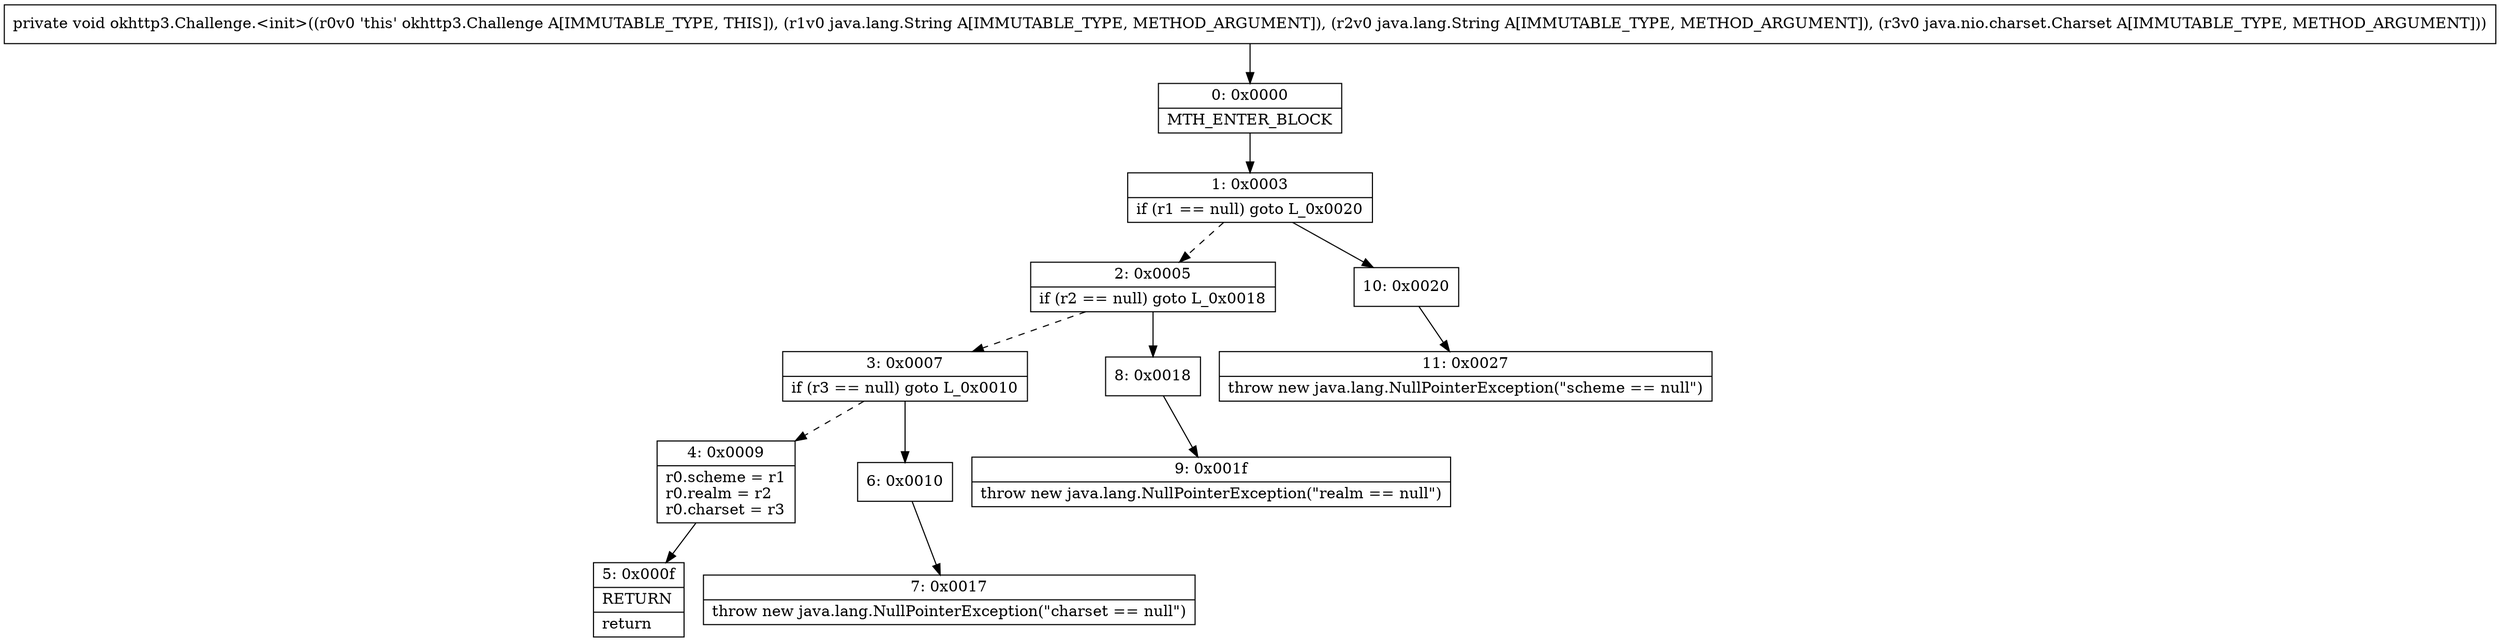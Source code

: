 digraph "CFG forokhttp3.Challenge.\<init\>(Ljava\/lang\/String;Ljava\/lang\/String;Ljava\/nio\/charset\/Charset;)V" {
Node_0 [shape=record,label="{0\:\ 0x0000|MTH_ENTER_BLOCK\l}"];
Node_1 [shape=record,label="{1\:\ 0x0003|if (r1 == null) goto L_0x0020\l}"];
Node_2 [shape=record,label="{2\:\ 0x0005|if (r2 == null) goto L_0x0018\l}"];
Node_3 [shape=record,label="{3\:\ 0x0007|if (r3 == null) goto L_0x0010\l}"];
Node_4 [shape=record,label="{4\:\ 0x0009|r0.scheme = r1\lr0.realm = r2\lr0.charset = r3\l}"];
Node_5 [shape=record,label="{5\:\ 0x000f|RETURN\l|return\l}"];
Node_6 [shape=record,label="{6\:\ 0x0010}"];
Node_7 [shape=record,label="{7\:\ 0x0017|throw new java.lang.NullPointerException(\"charset == null\")\l}"];
Node_8 [shape=record,label="{8\:\ 0x0018}"];
Node_9 [shape=record,label="{9\:\ 0x001f|throw new java.lang.NullPointerException(\"realm == null\")\l}"];
Node_10 [shape=record,label="{10\:\ 0x0020}"];
Node_11 [shape=record,label="{11\:\ 0x0027|throw new java.lang.NullPointerException(\"scheme == null\")\l}"];
MethodNode[shape=record,label="{private void okhttp3.Challenge.\<init\>((r0v0 'this' okhttp3.Challenge A[IMMUTABLE_TYPE, THIS]), (r1v0 java.lang.String A[IMMUTABLE_TYPE, METHOD_ARGUMENT]), (r2v0 java.lang.String A[IMMUTABLE_TYPE, METHOD_ARGUMENT]), (r3v0 java.nio.charset.Charset A[IMMUTABLE_TYPE, METHOD_ARGUMENT])) }"];
MethodNode -> Node_0;
Node_0 -> Node_1;
Node_1 -> Node_2[style=dashed];
Node_1 -> Node_10;
Node_2 -> Node_3[style=dashed];
Node_2 -> Node_8;
Node_3 -> Node_4[style=dashed];
Node_3 -> Node_6;
Node_4 -> Node_5;
Node_6 -> Node_7;
Node_8 -> Node_9;
Node_10 -> Node_11;
}

